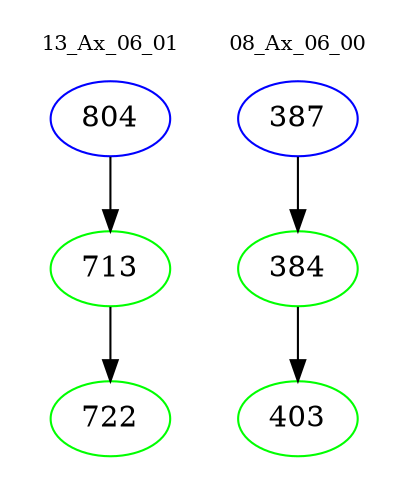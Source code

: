 digraph{
subgraph cluster_0 {
color = white
label = "13_Ax_06_01";
fontsize=10;
T0_804 [label="804", color="blue"]
T0_804 -> T0_713 [color="black"]
T0_713 [label="713", color="green"]
T0_713 -> T0_722 [color="black"]
T0_722 [label="722", color="green"]
}
subgraph cluster_1 {
color = white
label = "08_Ax_06_00";
fontsize=10;
T1_387 [label="387", color="blue"]
T1_387 -> T1_384 [color="black"]
T1_384 [label="384", color="green"]
T1_384 -> T1_403 [color="black"]
T1_403 [label="403", color="green"]
}
}
